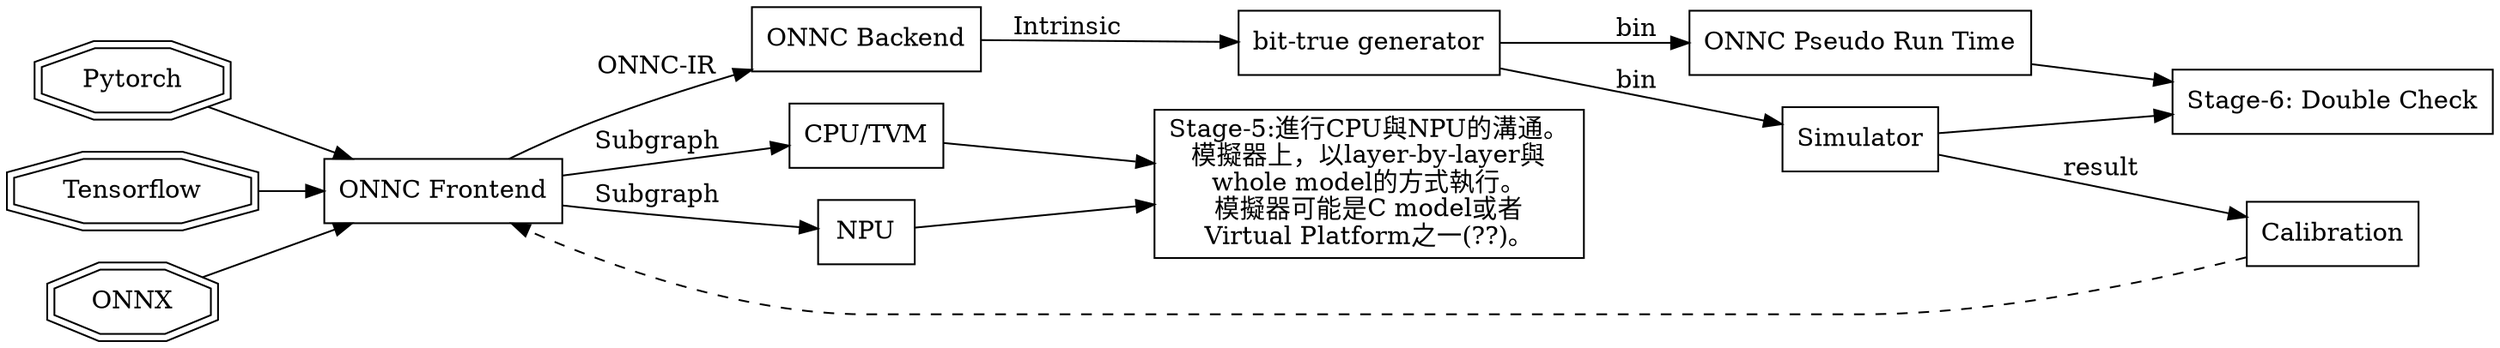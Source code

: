 // dot -Tpng sow.gv -o sow.png
digraph G {

  rankdir=LR;

  subgraph S0 {
    label = "Get Code";
    node [shape=box]; ONNC_FE [label="ONNC Frontend"]; ONNC_BE [label="ONNC Backend"];
  }

  subgraph S1 {
    label = "Select Frame";
    node [shape=doubleoctagon]; Pytorch,Tensorflow,ONNX;
  }

  subgraph S3 {
    label = "Define Intrinsic";
  }

  subgraph S4 {
    label = "CodeGen";
    node [shape=box]; BitGen [label="bit-true generator"]; PseudoRunTime [label="ONNC Pseudo Run Time"];
    node [shape=box]; Simulator;
  }

  //node [shape=box]; S5 [label="Stage-5:確認ONNC編譯器的正確性。\n客戶的預選模型都能翻譯成\nCPU與NPU能夠直接執行的library call，\n並且透過簡單的方式進行CPU與NPU的溝通。\n驗收方式是在能夠執行的模擬器上，\n以layer-by-layer與whole model的方式執行。\n模擬器可能是C model或者Virtual Platform之一。"];
  node [shape=box]; S5 [label="Stage-5:進行CPU與NPU的溝通。\n模擬器上，以layer-by-layer與\nwhole model的方式執行。\n模擬器可能是C model或者\nVirtual Platform之一(??)。"];
  node [shape=box]; Check [label="Stage-6: Double Check"];

  Pytorch -> ONNC_FE;
  Tensorflow -> ONNC_FE;
  ONNX -> ONNC_FE;
  ONNC_FE -> ONNC_BE [label="ONNC-IR"]; // stage 2
  ONNC_FE -> "CPU/TVM" [label="Subgraph"]; // stage 2
  ONNC_FE -> "NPU" [label="Subgraph"]; // stage 2

  ONNC_BE -> BitGen [label="Intrinsic"]; // stage 3

  BitGen -> Simulator [label="bin"]; // stage 4
  BitGen -> PseudoRunTime [label="bin"]; // stage 4

  Simulator -> Check; // stage 6
  PseudoRunTime -> Check; // stage 6

  "CPU/TVM" -> S5;
  "NPU" -> S5;

  Simulator -> Calibration [label="result"]; // stage 7

  Calibration -> ONNC_FE [style=dashed];
}
